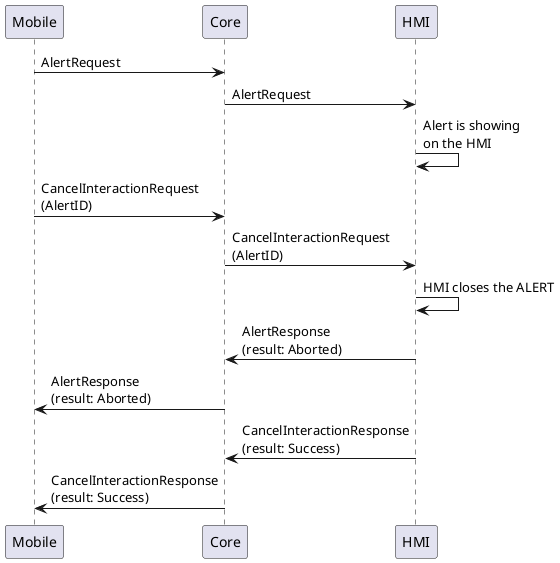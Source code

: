@startuml

participant Mobile
participant Core
participant HMI

Mobile -> Core : AlertRequest

Core -> HMI : AlertRequest

HMI -> HMI : Alert is showing\non the HMI

Mobile -> Core : CancelInteractionRequest\n(AlertID)

Core -> HMI : CancelInteractionRequest\n(AlertID)

HMI -> HMI : HMI closes the ALERT

HMI -> Core : AlertResponse\n(result: Aborted)

Core -> Mobile : AlertResponse\n(result: Aborted)

HMI -> Core : CancelInteractionResponse\n(result: Success)

Core -> Mobile : CancelInteractionResponse\n(result: Success)

@enduml
